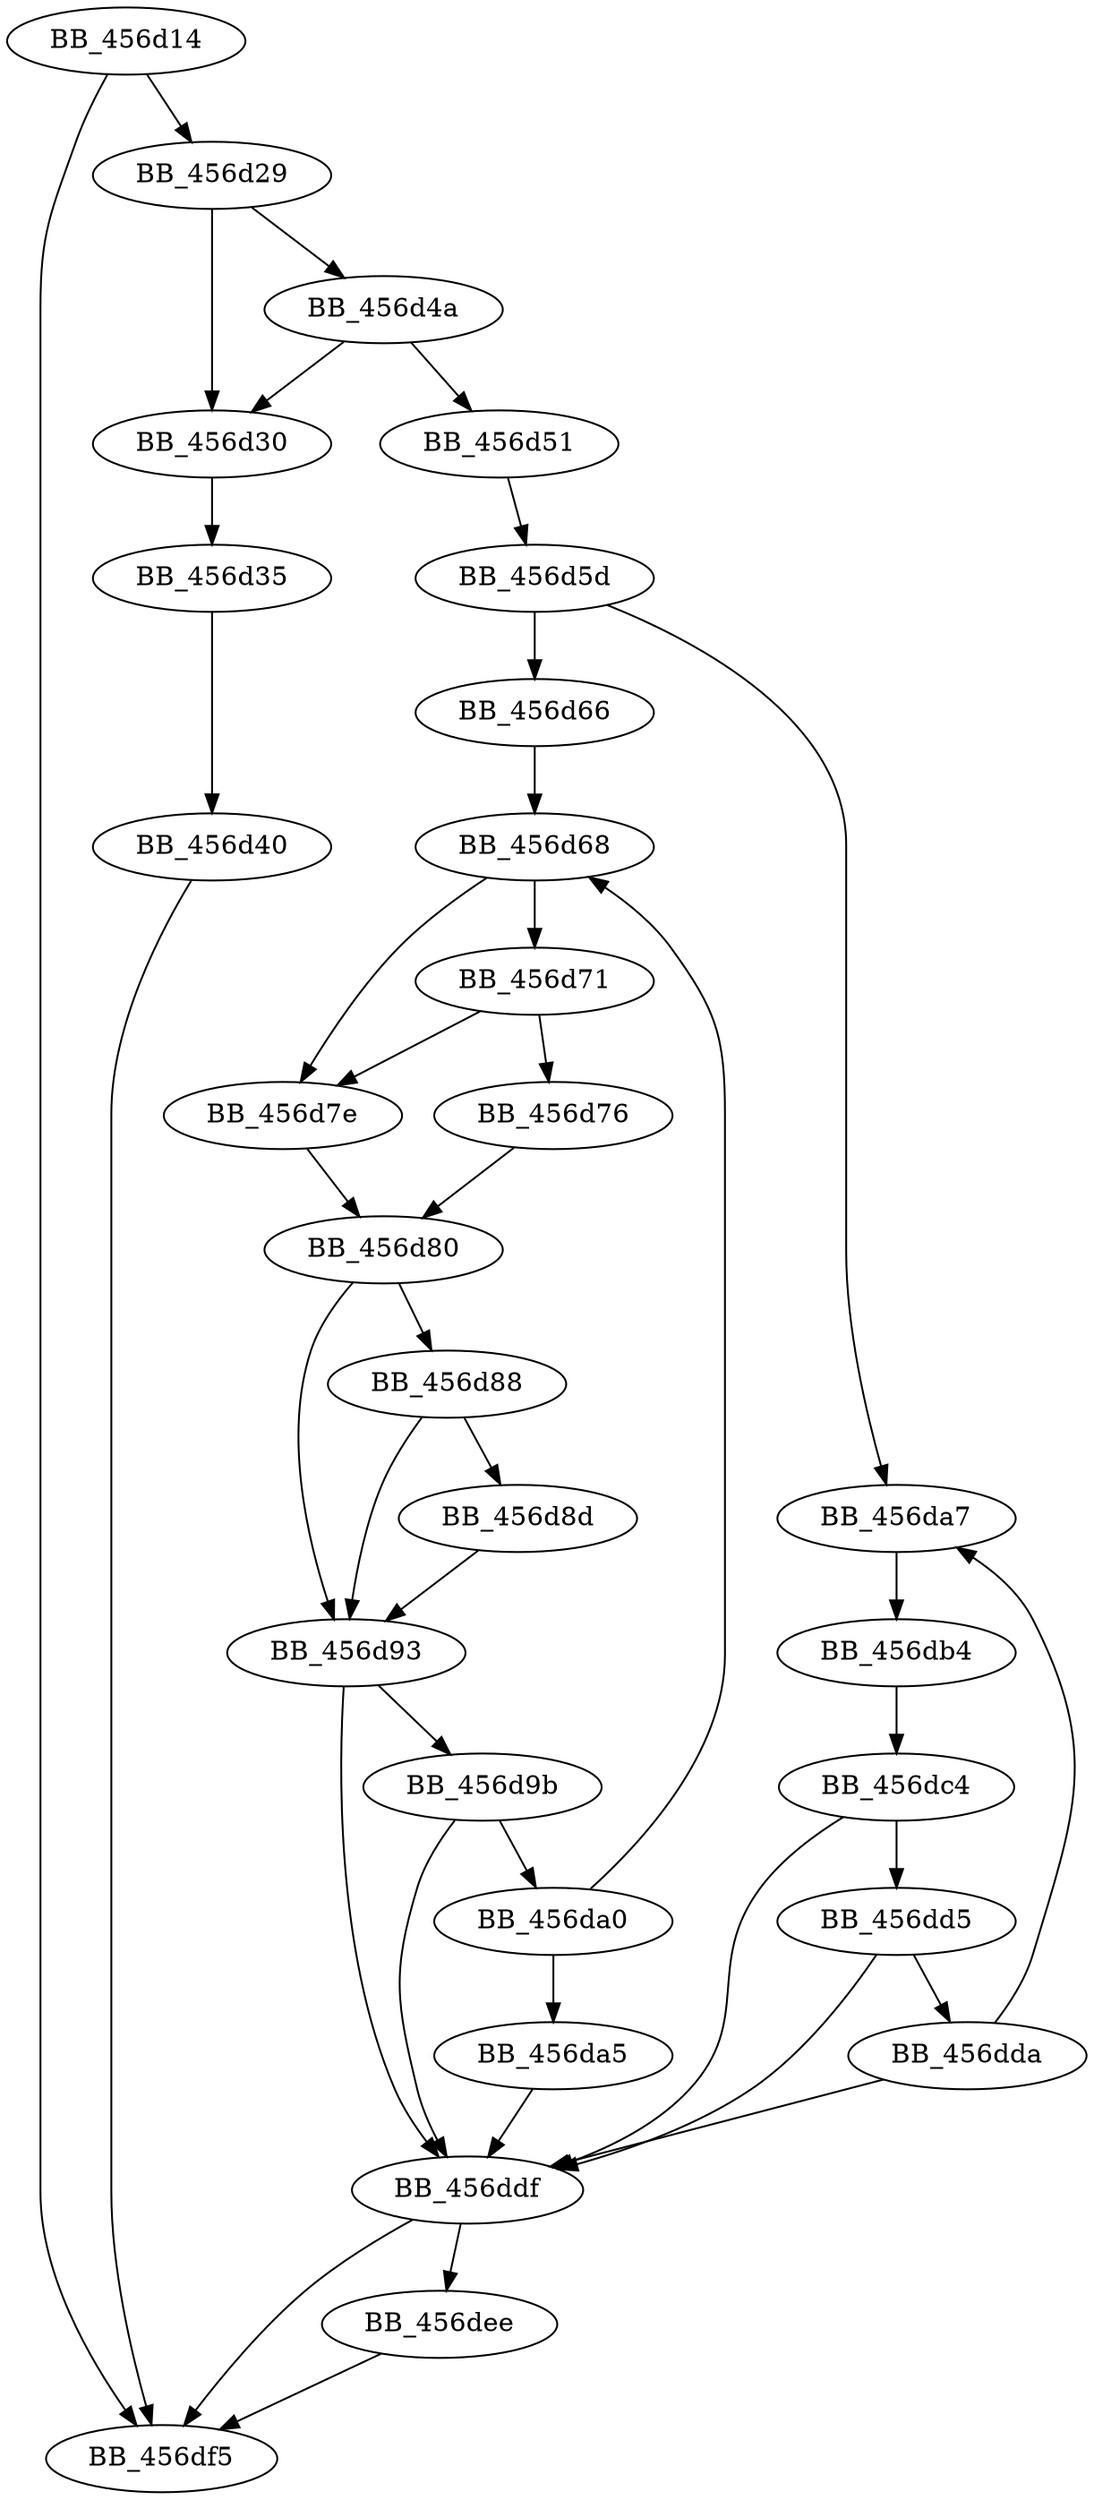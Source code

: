 DiGraph sub_456D14{
BB_456d14->BB_456d29
BB_456d14->BB_456df5
BB_456d29->BB_456d30
BB_456d29->BB_456d4a
BB_456d30->BB_456d35
BB_456d35->BB_456d40
BB_456d40->BB_456df5
BB_456d4a->BB_456d30
BB_456d4a->BB_456d51
BB_456d51->BB_456d5d
BB_456d5d->BB_456d66
BB_456d5d->BB_456da7
BB_456d66->BB_456d68
BB_456d68->BB_456d71
BB_456d68->BB_456d7e
BB_456d71->BB_456d76
BB_456d71->BB_456d7e
BB_456d76->BB_456d80
BB_456d7e->BB_456d80
BB_456d80->BB_456d88
BB_456d80->BB_456d93
BB_456d88->BB_456d8d
BB_456d88->BB_456d93
BB_456d8d->BB_456d93
BB_456d93->BB_456d9b
BB_456d93->BB_456ddf
BB_456d9b->BB_456da0
BB_456d9b->BB_456ddf
BB_456da0->BB_456d68
BB_456da0->BB_456da5
BB_456da5->BB_456ddf
BB_456da7->BB_456db4
BB_456db4->BB_456dc4
BB_456dc4->BB_456dd5
BB_456dc4->BB_456ddf
BB_456dd5->BB_456dda
BB_456dd5->BB_456ddf
BB_456dda->BB_456da7
BB_456dda->BB_456ddf
BB_456ddf->BB_456dee
BB_456ddf->BB_456df5
BB_456dee->BB_456df5
}

